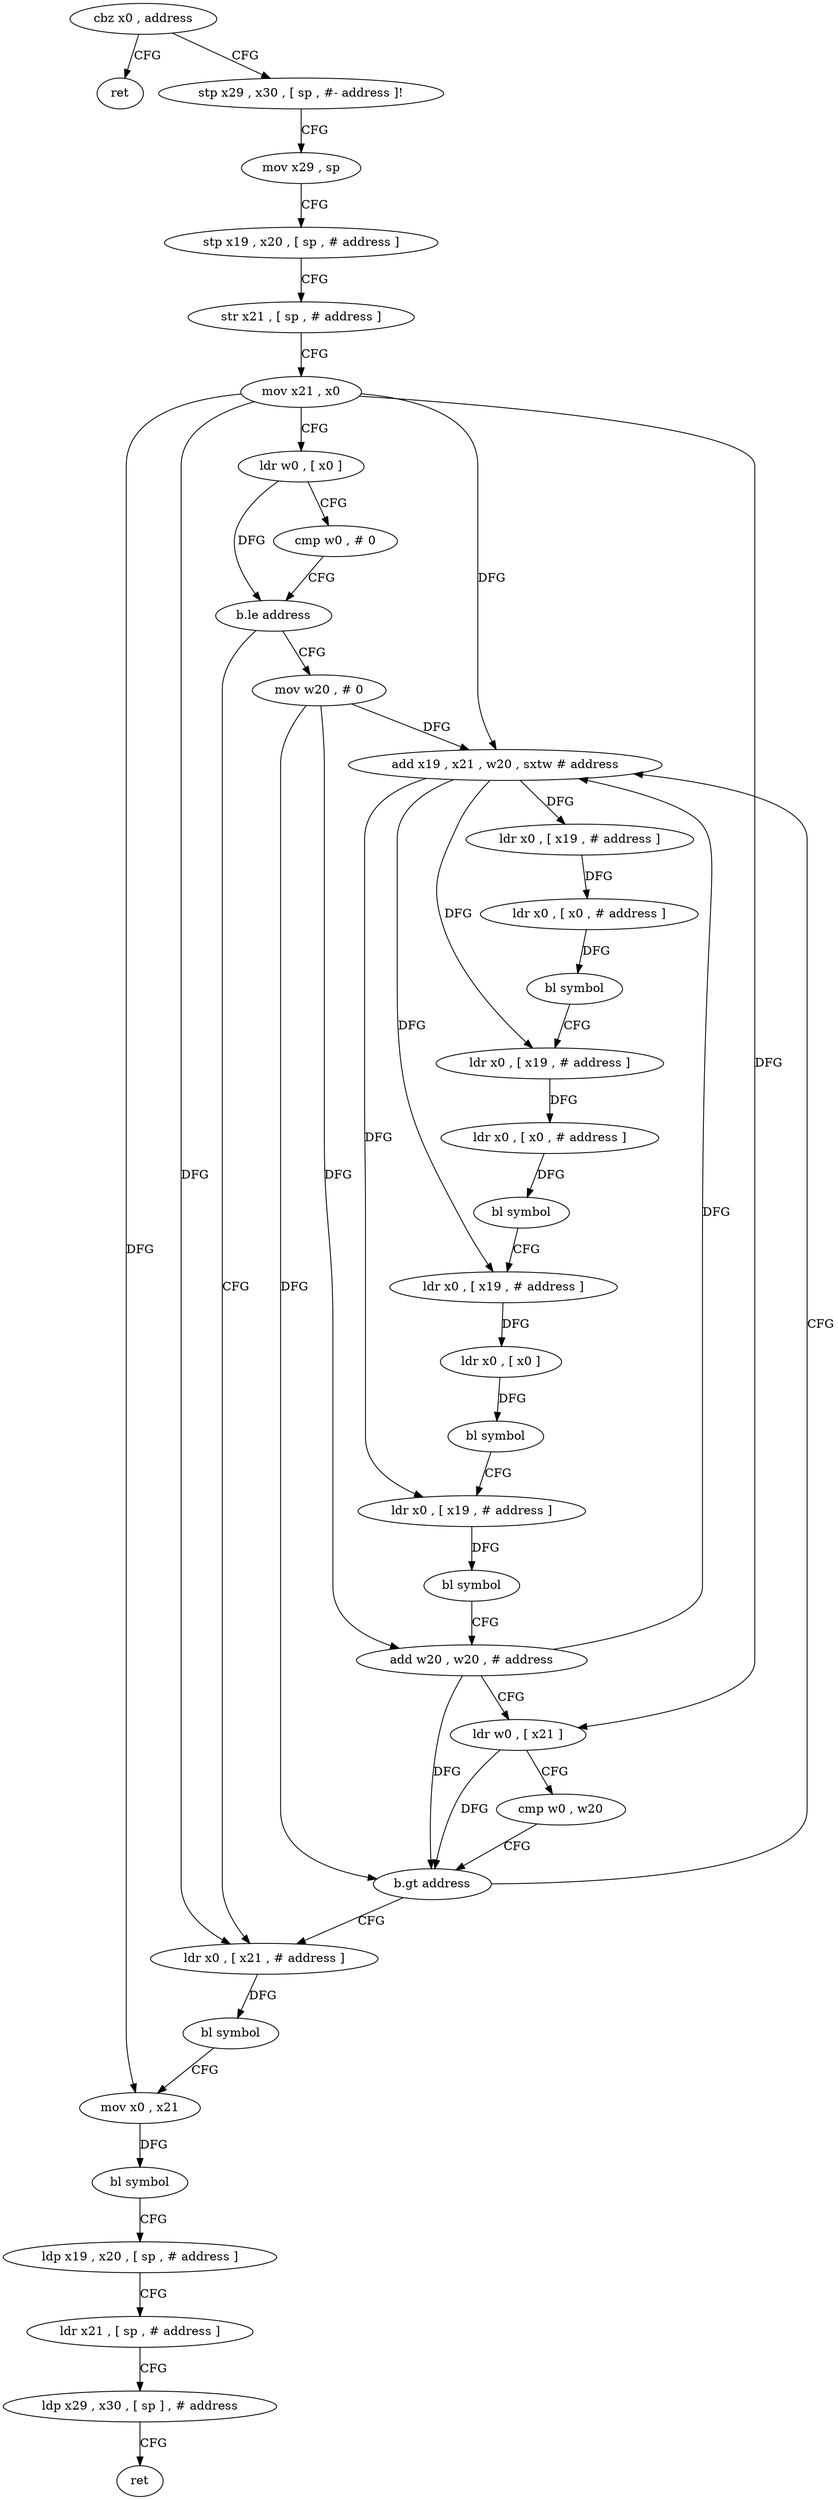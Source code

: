 digraph "func" {
"141624" [label = "cbz x0 , address" ]
"141760" [label = "ret" ]
"141628" [label = "stp x29 , x30 , [ sp , #- address ]!" ]
"141632" [label = "mov x29 , sp" ]
"141636" [label = "stp x19 , x20 , [ sp , # address ]" ]
"141640" [label = "str x21 , [ sp , # address ]" ]
"141644" [label = "mov x21 , x0" ]
"141648" [label = "ldr w0 , [ x0 ]" ]
"141652" [label = "cmp w0 , # 0" ]
"141656" [label = "b.le address" ]
"141728" [label = "ldr x0 , [ x21 , # address ]" ]
"141660" [label = "mov w20 , # 0" ]
"141732" [label = "bl symbol" ]
"141736" [label = "mov x0 , x21" ]
"141740" [label = "bl symbol" ]
"141744" [label = "ldp x19 , x20 , [ sp , # address ]" ]
"141748" [label = "ldr x21 , [ sp , # address ]" ]
"141752" [label = "ldp x29 , x30 , [ sp ] , # address" ]
"141756" [label = "ret" ]
"141664" [label = "add x19 , x21 , w20 , sxtw # address" ]
"141668" [label = "ldr x0 , [ x19 , # address ]" ]
"141672" [label = "ldr x0 , [ x0 , # address ]" ]
"141676" [label = "bl symbol" ]
"141680" [label = "ldr x0 , [ x19 , # address ]" ]
"141684" [label = "ldr x0 , [ x0 , # address ]" ]
"141688" [label = "bl symbol" ]
"141692" [label = "ldr x0 , [ x19 , # address ]" ]
"141696" [label = "ldr x0 , [ x0 ]" ]
"141700" [label = "bl symbol" ]
"141704" [label = "ldr x0 , [ x19 , # address ]" ]
"141708" [label = "bl symbol" ]
"141712" [label = "add w20 , w20 , # address" ]
"141716" [label = "ldr w0 , [ x21 ]" ]
"141720" [label = "cmp w0 , w20" ]
"141724" [label = "b.gt address" ]
"141624" -> "141760" [ label = "CFG" ]
"141624" -> "141628" [ label = "CFG" ]
"141628" -> "141632" [ label = "CFG" ]
"141632" -> "141636" [ label = "CFG" ]
"141636" -> "141640" [ label = "CFG" ]
"141640" -> "141644" [ label = "CFG" ]
"141644" -> "141648" [ label = "CFG" ]
"141644" -> "141728" [ label = "DFG" ]
"141644" -> "141736" [ label = "DFG" ]
"141644" -> "141664" [ label = "DFG" ]
"141644" -> "141716" [ label = "DFG" ]
"141648" -> "141652" [ label = "CFG" ]
"141648" -> "141656" [ label = "DFG" ]
"141652" -> "141656" [ label = "CFG" ]
"141656" -> "141728" [ label = "CFG" ]
"141656" -> "141660" [ label = "CFG" ]
"141728" -> "141732" [ label = "DFG" ]
"141660" -> "141664" [ label = "DFG" ]
"141660" -> "141712" [ label = "DFG" ]
"141660" -> "141724" [ label = "DFG" ]
"141732" -> "141736" [ label = "CFG" ]
"141736" -> "141740" [ label = "DFG" ]
"141740" -> "141744" [ label = "CFG" ]
"141744" -> "141748" [ label = "CFG" ]
"141748" -> "141752" [ label = "CFG" ]
"141752" -> "141756" [ label = "CFG" ]
"141664" -> "141668" [ label = "DFG" ]
"141664" -> "141680" [ label = "DFG" ]
"141664" -> "141692" [ label = "DFG" ]
"141664" -> "141704" [ label = "DFG" ]
"141668" -> "141672" [ label = "DFG" ]
"141672" -> "141676" [ label = "DFG" ]
"141676" -> "141680" [ label = "CFG" ]
"141680" -> "141684" [ label = "DFG" ]
"141684" -> "141688" [ label = "DFG" ]
"141688" -> "141692" [ label = "CFG" ]
"141692" -> "141696" [ label = "DFG" ]
"141696" -> "141700" [ label = "DFG" ]
"141700" -> "141704" [ label = "CFG" ]
"141704" -> "141708" [ label = "DFG" ]
"141708" -> "141712" [ label = "CFG" ]
"141712" -> "141716" [ label = "CFG" ]
"141712" -> "141664" [ label = "DFG" ]
"141712" -> "141724" [ label = "DFG" ]
"141716" -> "141720" [ label = "CFG" ]
"141716" -> "141724" [ label = "DFG" ]
"141720" -> "141724" [ label = "CFG" ]
"141724" -> "141664" [ label = "CFG" ]
"141724" -> "141728" [ label = "CFG" ]
}
